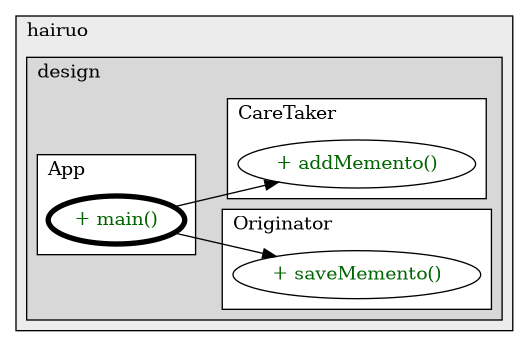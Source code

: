 @startuml

/' diagram meta data start
config=CallConfiguration;
{
  "rootMethod": "com.hairuo.design.patterns.type.behavior.memento.App#main(String[])",
  "projectClassification": {
    "searchMode": "OpenProject", // OpenProject, AllProjects
    "includedProjects": "",
    "pathEndKeywords": "*.impl",
    "isClientPath": "",
    "isClientName": "",
    "isTestPath": "",
    "isTestName": "",
    "isMappingPath": "",
    "isMappingName": "",
    "isDataAccessPath": "",
    "isDataAccessName": "",
    "isDataStructurePath": "",
    "isDataStructureName": "",
    "isInterfaceStructuresPath": "",
    "isInterfaceStructuresName": "",
    "isEntryPointPath": "",
    "isEntryPointName": "",
    "treatFinalFieldsAsMandatory": false
  },
  "graphRestriction": {
    "classPackageExcludeFilter": "",
    "classPackageIncludeFilter": "",
    "classNameExcludeFilter": "",
    "classNameIncludeFilter": "",
    "methodNameExcludeFilter": "",
    "methodNameIncludeFilter": "",
    "removeByInheritance": "", // inheritance/annotation based filtering is done in a second step
    "removeByAnnotation": "",
    "removeByClassPackage": "", // cleanup the graph after inheritance/annotation based filtering is done
    "removeByClassName": "",
    "cutMappings": false,
    "cutEnum": true,
    "cutTests": true,
    "cutClient": true,
    "cutDataAccess": true,
    "cutInterfaceStructures": true,
    "cutDataStructures": true,
    "cutGetterAndSetter": true,
    "cutConstructors": true
  },
  "graphTraversal": {
    "forwardDepth": 3,
    "backwardDepth": 3,
    "classPackageExcludeFilter": "",
    "classPackageIncludeFilter": "",
    "classNameExcludeFilter": "",
    "classNameIncludeFilter": "",
    "methodNameExcludeFilter": "",
    "methodNameIncludeFilter": "",
    "hideMappings": false,
    "hideDataStructures": false,
    "hidePrivateMethods": true,
    "hideInterfaceCalls": true, // indirection: implementation -> interface (is hidden) -> implementation
    "onlyShowApplicationEntryPoints": false, // root node is included
    "useMethodCallsForStructureDiagram": "ForwardOnly" // ForwardOnly, BothDirections, No
  },
  "details": {
    "aggregation": "GroupByClass", // ByClass, GroupByClass, None
    "showMethodParametersTypes": false,
    "showMethodParametersNames": false,
    "showMethodReturnType": false,
    "showPackageLevels": 2,
    "showCallOrder": false,
    "edgeMode": "MethodsOnly", // TypesOnly, MethodsOnly, TypesAndMethods, MethodsAndDirectTypeUsage
    "showDetailedClassStructure": false
  },
  "rootClass": "com.hairuo.design.patterns.type.behavior.memento.App",
  "extensionCallbackMethod": "" // qualified.class.name#methodName - signature: public static String method(String)
}
diagram meta data end '/



digraph g {
    rankdir="LR"
    splines=polyline
    

'nodes 
subgraph cluster_1224712708 { 
   	label=hairuo
	labeljust=l
	fillcolor="#ececec"
	style=filled
   
   subgraph cluster_1447193104 { 
   	label=design
	labeljust=l
	fillcolor="#d8d8d8"
	style=filled
   
   subgraph cluster_1351420057 { 
   	label=Originator
	labeljust=l
	fillcolor=white
	style=filled
   
   Originator233401583XXXsaveMemento0[
	label="+ saveMemento()"
	style=filled
	fillcolor=white
	tooltip="Originator

null"
	fontcolor=darkgreen
];
} 

subgraph cluster_1401248125 { 
   	label=CareTaker
	labeljust=l
	fillcolor=white
	style=filled
   
   CareTaker233401583XXXaddMemento1681334247[
	label="+ addMemento()"
	style=filled
	fillcolor=white
	tooltip="CareTaker

null"
	fontcolor=darkgreen
];
} 

subgraph cluster_261787044 { 
   	label=App
	labeljust=l
	fillcolor=white
	style=filled
   
   App233401583XXXmain1859653459[
	label="+ main()"
	style=filled
	fillcolor=white
	tooltip="App

null"
	penwidth=4
	fontcolor=darkgreen
];
} 
} 
} 

'edges    
App233401583XXXmain1859653459 -> CareTaker233401583XXXaddMemento1681334247;
App233401583XXXmain1859653459 -> Originator233401583XXXsaveMemento0;
    
}
@enduml